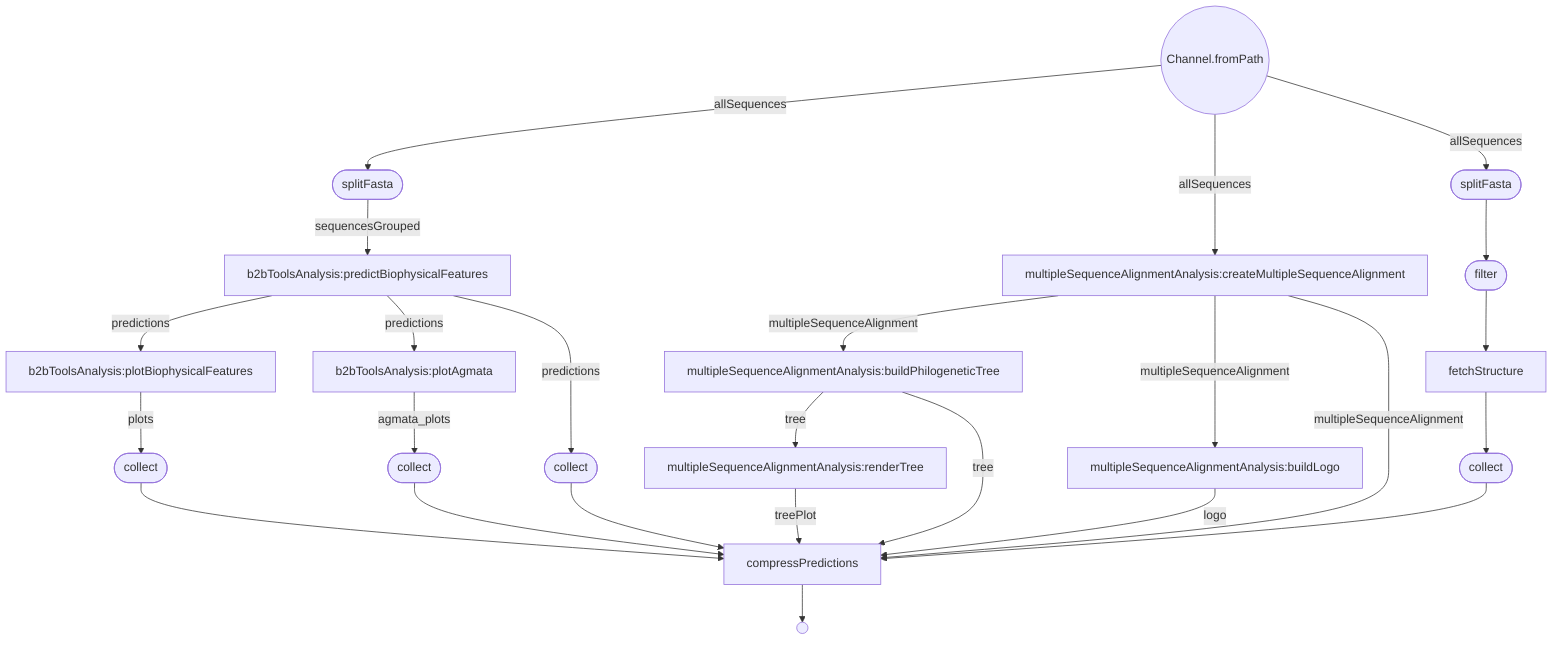 flowchart TD
    p0((Channel.fromPath))
    p1([splitFasta])
    p2[multipleSequenceAlignmentAnalysis:createMultipleSequenceAlignment]
    p3[multipleSequenceAlignmentAnalysis:buildPhilogeneticTree]
    p4[multipleSequenceAlignmentAnalysis:renderTree]
    p5[multipleSequenceAlignmentAnalysis:buildLogo]
    p6[b2bToolsAnalysis:predictBiophysicalFeatures]
    p7[b2bToolsAnalysis:plotBiophysicalFeatures]
    p8[b2bToolsAnalysis:plotAgmata]
    p9([splitFasta])
    p10([filter])
    p11[fetchStructure]
    p12([collect])
    p13([collect])
    p14([collect])
    p15([collect])
    p16[compressPredictions]
    p17(( ))
    p0 -->|allSequences| p1
    p1 -->|sequencesGrouped| p6
    p0 -->|allSequences| p2
    p2 -->|multipleSequenceAlignment| p3
    p3 -->|tree| p4
    p4 -->|treePlot| p16
    p2 -->|multipleSequenceAlignment| p5
    p5 -->|logo| p16
    p6 -->|predictions| p7
    p7 -->|plots| p13
    p6 -->|predictions| p8
    p8 -->|agmata_plots| p14
    p0 -->|allSequences| p9
    p9 --> p10
    p10 --> p11
    p11 --> p15
    p6 -->|predictions| p12
    p12 --> p16
    p13 --> p16
    p14 --> p16
    p15 --> p16
    p2 -->|multipleSequenceAlignment| p16
    p3 -->|tree| p16
    p16 --> p17